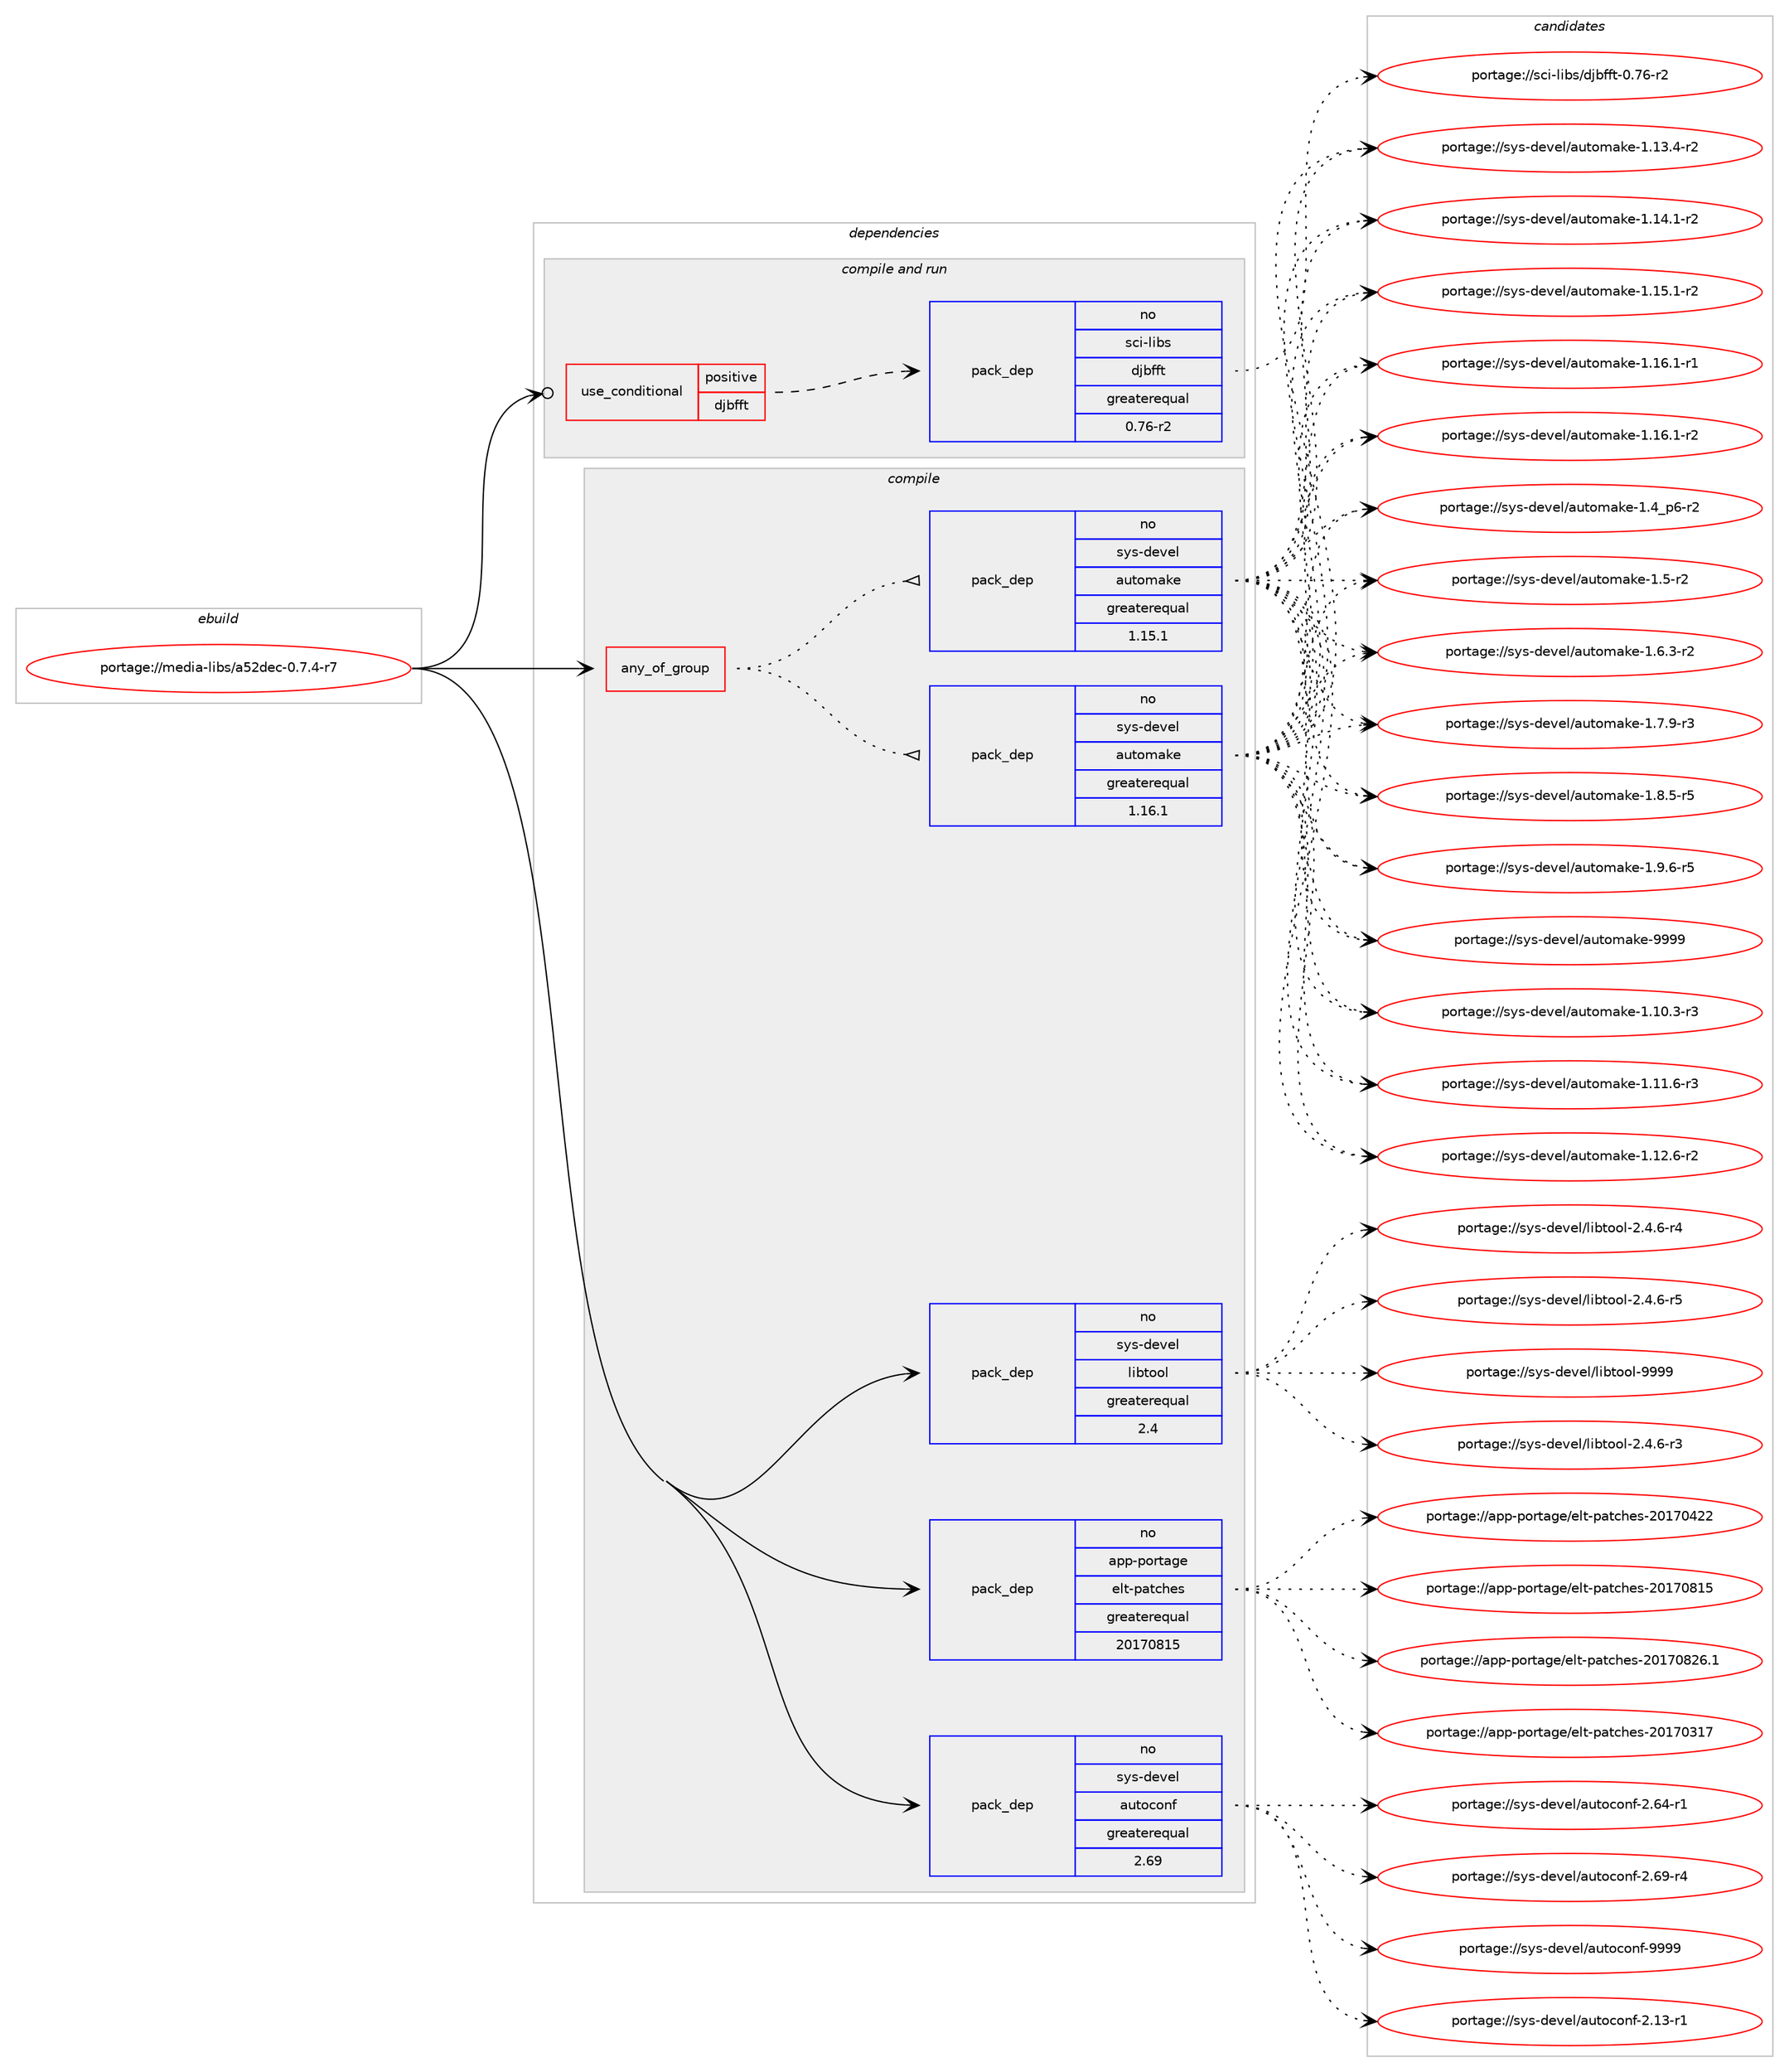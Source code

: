 digraph prolog {

# *************
# Graph options
# *************

newrank=true;
concentrate=true;
compound=true;
graph [rankdir=LR,fontname=Helvetica,fontsize=10,ranksep=1.5];#, ranksep=2.5, nodesep=0.2];
edge  [arrowhead=vee];
node  [fontname=Helvetica,fontsize=10];

# **********
# The ebuild
# **********

subgraph cluster_leftcol {
color=gray;
rank=same;
label=<<i>ebuild</i>>;
id [label="portage://media-libs/a52dec-0.7.4-r7", color=red, width=4, href="../media-libs/a52dec-0.7.4-r7.svg"];
}

# ****************
# The dependencies
# ****************

subgraph cluster_midcol {
color=gray;
label=<<i>dependencies</i>>;
subgraph cluster_compile {
fillcolor="#eeeeee";
style=filled;
label=<<i>compile</i>>;
subgraph any4994 {
dependency317097 [label=<<TABLE BORDER="0" CELLBORDER="1" CELLSPACING="0" CELLPADDING="4"><TR><TD CELLPADDING="10">any_of_group</TD></TR></TABLE>>, shape=none, color=red];subgraph pack232908 {
dependency317098 [label=<<TABLE BORDER="0" CELLBORDER="1" CELLSPACING="0" CELLPADDING="4" WIDTH="220"><TR><TD ROWSPAN="6" CELLPADDING="30">pack_dep</TD></TR><TR><TD WIDTH="110">no</TD></TR><TR><TD>sys-devel</TD></TR><TR><TD>automake</TD></TR><TR><TD>greaterequal</TD></TR><TR><TD>1.16.1</TD></TR></TABLE>>, shape=none, color=blue];
}
dependency317097:e -> dependency317098:w [weight=20,style="dotted",arrowhead="oinv"];
subgraph pack232909 {
dependency317099 [label=<<TABLE BORDER="0" CELLBORDER="1" CELLSPACING="0" CELLPADDING="4" WIDTH="220"><TR><TD ROWSPAN="6" CELLPADDING="30">pack_dep</TD></TR><TR><TD WIDTH="110">no</TD></TR><TR><TD>sys-devel</TD></TR><TR><TD>automake</TD></TR><TR><TD>greaterequal</TD></TR><TR><TD>1.15.1</TD></TR></TABLE>>, shape=none, color=blue];
}
dependency317097:e -> dependency317099:w [weight=20,style="dotted",arrowhead="oinv"];
}
id:e -> dependency317097:w [weight=20,style="solid",arrowhead="vee"];
subgraph pack232910 {
dependency317100 [label=<<TABLE BORDER="0" CELLBORDER="1" CELLSPACING="0" CELLPADDING="4" WIDTH="220"><TR><TD ROWSPAN="6" CELLPADDING="30">pack_dep</TD></TR><TR><TD WIDTH="110">no</TD></TR><TR><TD>app-portage</TD></TR><TR><TD>elt-patches</TD></TR><TR><TD>greaterequal</TD></TR><TR><TD>20170815</TD></TR></TABLE>>, shape=none, color=blue];
}
id:e -> dependency317100:w [weight=20,style="solid",arrowhead="vee"];
subgraph pack232911 {
dependency317101 [label=<<TABLE BORDER="0" CELLBORDER="1" CELLSPACING="0" CELLPADDING="4" WIDTH="220"><TR><TD ROWSPAN="6" CELLPADDING="30">pack_dep</TD></TR><TR><TD WIDTH="110">no</TD></TR><TR><TD>sys-devel</TD></TR><TR><TD>autoconf</TD></TR><TR><TD>greaterequal</TD></TR><TR><TD>2.69</TD></TR></TABLE>>, shape=none, color=blue];
}
id:e -> dependency317101:w [weight=20,style="solid",arrowhead="vee"];
subgraph pack232912 {
dependency317102 [label=<<TABLE BORDER="0" CELLBORDER="1" CELLSPACING="0" CELLPADDING="4" WIDTH="220"><TR><TD ROWSPAN="6" CELLPADDING="30">pack_dep</TD></TR><TR><TD WIDTH="110">no</TD></TR><TR><TD>sys-devel</TD></TR><TR><TD>libtool</TD></TR><TR><TD>greaterequal</TD></TR><TR><TD>2.4</TD></TR></TABLE>>, shape=none, color=blue];
}
id:e -> dependency317102:w [weight=20,style="solid",arrowhead="vee"];
}
subgraph cluster_compileandrun {
fillcolor="#eeeeee";
style=filled;
label=<<i>compile and run</i>>;
subgraph cond79079 {
dependency317103 [label=<<TABLE BORDER="0" CELLBORDER="1" CELLSPACING="0" CELLPADDING="4"><TR><TD ROWSPAN="3" CELLPADDING="10">use_conditional</TD></TR><TR><TD>positive</TD></TR><TR><TD>djbfft</TD></TR></TABLE>>, shape=none, color=red];
subgraph pack232913 {
dependency317104 [label=<<TABLE BORDER="0" CELLBORDER="1" CELLSPACING="0" CELLPADDING="4" WIDTH="220"><TR><TD ROWSPAN="6" CELLPADDING="30">pack_dep</TD></TR><TR><TD WIDTH="110">no</TD></TR><TR><TD>sci-libs</TD></TR><TR><TD>djbfft</TD></TR><TR><TD>greaterequal</TD></TR><TR><TD>0.76-r2</TD></TR></TABLE>>, shape=none, color=blue];
}
dependency317103:e -> dependency317104:w [weight=20,style="dashed",arrowhead="vee"];
}
id:e -> dependency317103:w [weight=20,style="solid",arrowhead="odotvee"];
}
subgraph cluster_run {
fillcolor="#eeeeee";
style=filled;
label=<<i>run</i>>;
}
}

# **************
# The candidates
# **************

subgraph cluster_choices {
rank=same;
color=gray;
label=<<i>candidates</i>>;

subgraph choice232908 {
color=black;
nodesep=1;
choiceportage11512111545100101118101108479711711611110997107101454946494846514511451 [label="portage://sys-devel/automake-1.10.3-r3", color=red, width=4,href="../sys-devel/automake-1.10.3-r3.svg"];
choiceportage11512111545100101118101108479711711611110997107101454946494946544511451 [label="portage://sys-devel/automake-1.11.6-r3", color=red, width=4,href="../sys-devel/automake-1.11.6-r3.svg"];
choiceportage11512111545100101118101108479711711611110997107101454946495046544511450 [label="portage://sys-devel/automake-1.12.6-r2", color=red, width=4,href="../sys-devel/automake-1.12.6-r2.svg"];
choiceportage11512111545100101118101108479711711611110997107101454946495146524511450 [label="portage://sys-devel/automake-1.13.4-r2", color=red, width=4,href="../sys-devel/automake-1.13.4-r2.svg"];
choiceportage11512111545100101118101108479711711611110997107101454946495246494511450 [label="portage://sys-devel/automake-1.14.1-r2", color=red, width=4,href="../sys-devel/automake-1.14.1-r2.svg"];
choiceportage11512111545100101118101108479711711611110997107101454946495346494511450 [label="portage://sys-devel/automake-1.15.1-r2", color=red, width=4,href="../sys-devel/automake-1.15.1-r2.svg"];
choiceportage11512111545100101118101108479711711611110997107101454946495446494511449 [label="portage://sys-devel/automake-1.16.1-r1", color=red, width=4,href="../sys-devel/automake-1.16.1-r1.svg"];
choiceportage11512111545100101118101108479711711611110997107101454946495446494511450 [label="portage://sys-devel/automake-1.16.1-r2", color=red, width=4,href="../sys-devel/automake-1.16.1-r2.svg"];
choiceportage115121115451001011181011084797117116111109971071014549465295112544511450 [label="portage://sys-devel/automake-1.4_p6-r2", color=red, width=4,href="../sys-devel/automake-1.4_p6-r2.svg"];
choiceportage11512111545100101118101108479711711611110997107101454946534511450 [label="portage://sys-devel/automake-1.5-r2", color=red, width=4,href="../sys-devel/automake-1.5-r2.svg"];
choiceportage115121115451001011181011084797117116111109971071014549465446514511450 [label="portage://sys-devel/automake-1.6.3-r2", color=red, width=4,href="../sys-devel/automake-1.6.3-r2.svg"];
choiceportage115121115451001011181011084797117116111109971071014549465546574511451 [label="portage://sys-devel/automake-1.7.9-r3", color=red, width=4,href="../sys-devel/automake-1.7.9-r3.svg"];
choiceportage115121115451001011181011084797117116111109971071014549465646534511453 [label="portage://sys-devel/automake-1.8.5-r5", color=red, width=4,href="../sys-devel/automake-1.8.5-r5.svg"];
choiceportage115121115451001011181011084797117116111109971071014549465746544511453 [label="portage://sys-devel/automake-1.9.6-r5", color=red, width=4,href="../sys-devel/automake-1.9.6-r5.svg"];
choiceportage115121115451001011181011084797117116111109971071014557575757 [label="portage://sys-devel/automake-9999", color=red, width=4,href="../sys-devel/automake-9999.svg"];
dependency317098:e -> choiceportage11512111545100101118101108479711711611110997107101454946494846514511451:w [style=dotted,weight="100"];
dependency317098:e -> choiceportage11512111545100101118101108479711711611110997107101454946494946544511451:w [style=dotted,weight="100"];
dependency317098:e -> choiceportage11512111545100101118101108479711711611110997107101454946495046544511450:w [style=dotted,weight="100"];
dependency317098:e -> choiceportage11512111545100101118101108479711711611110997107101454946495146524511450:w [style=dotted,weight="100"];
dependency317098:e -> choiceportage11512111545100101118101108479711711611110997107101454946495246494511450:w [style=dotted,weight="100"];
dependency317098:e -> choiceportage11512111545100101118101108479711711611110997107101454946495346494511450:w [style=dotted,weight="100"];
dependency317098:e -> choiceportage11512111545100101118101108479711711611110997107101454946495446494511449:w [style=dotted,weight="100"];
dependency317098:e -> choiceportage11512111545100101118101108479711711611110997107101454946495446494511450:w [style=dotted,weight="100"];
dependency317098:e -> choiceportage115121115451001011181011084797117116111109971071014549465295112544511450:w [style=dotted,weight="100"];
dependency317098:e -> choiceportage11512111545100101118101108479711711611110997107101454946534511450:w [style=dotted,weight="100"];
dependency317098:e -> choiceportage115121115451001011181011084797117116111109971071014549465446514511450:w [style=dotted,weight="100"];
dependency317098:e -> choiceportage115121115451001011181011084797117116111109971071014549465546574511451:w [style=dotted,weight="100"];
dependency317098:e -> choiceportage115121115451001011181011084797117116111109971071014549465646534511453:w [style=dotted,weight="100"];
dependency317098:e -> choiceportage115121115451001011181011084797117116111109971071014549465746544511453:w [style=dotted,weight="100"];
dependency317098:e -> choiceportage115121115451001011181011084797117116111109971071014557575757:w [style=dotted,weight="100"];
}
subgraph choice232909 {
color=black;
nodesep=1;
choiceportage11512111545100101118101108479711711611110997107101454946494846514511451 [label="portage://sys-devel/automake-1.10.3-r3", color=red, width=4,href="../sys-devel/automake-1.10.3-r3.svg"];
choiceportage11512111545100101118101108479711711611110997107101454946494946544511451 [label="portage://sys-devel/automake-1.11.6-r3", color=red, width=4,href="../sys-devel/automake-1.11.6-r3.svg"];
choiceportage11512111545100101118101108479711711611110997107101454946495046544511450 [label="portage://sys-devel/automake-1.12.6-r2", color=red, width=4,href="../sys-devel/automake-1.12.6-r2.svg"];
choiceportage11512111545100101118101108479711711611110997107101454946495146524511450 [label="portage://sys-devel/automake-1.13.4-r2", color=red, width=4,href="../sys-devel/automake-1.13.4-r2.svg"];
choiceportage11512111545100101118101108479711711611110997107101454946495246494511450 [label="portage://sys-devel/automake-1.14.1-r2", color=red, width=4,href="../sys-devel/automake-1.14.1-r2.svg"];
choiceportage11512111545100101118101108479711711611110997107101454946495346494511450 [label="portage://sys-devel/automake-1.15.1-r2", color=red, width=4,href="../sys-devel/automake-1.15.1-r2.svg"];
choiceportage11512111545100101118101108479711711611110997107101454946495446494511449 [label="portage://sys-devel/automake-1.16.1-r1", color=red, width=4,href="../sys-devel/automake-1.16.1-r1.svg"];
choiceportage11512111545100101118101108479711711611110997107101454946495446494511450 [label="portage://sys-devel/automake-1.16.1-r2", color=red, width=4,href="../sys-devel/automake-1.16.1-r2.svg"];
choiceportage115121115451001011181011084797117116111109971071014549465295112544511450 [label="portage://sys-devel/automake-1.4_p6-r2", color=red, width=4,href="../sys-devel/automake-1.4_p6-r2.svg"];
choiceportage11512111545100101118101108479711711611110997107101454946534511450 [label="portage://sys-devel/automake-1.5-r2", color=red, width=4,href="../sys-devel/automake-1.5-r2.svg"];
choiceportage115121115451001011181011084797117116111109971071014549465446514511450 [label="portage://sys-devel/automake-1.6.3-r2", color=red, width=4,href="../sys-devel/automake-1.6.3-r2.svg"];
choiceportage115121115451001011181011084797117116111109971071014549465546574511451 [label="portage://sys-devel/automake-1.7.9-r3", color=red, width=4,href="../sys-devel/automake-1.7.9-r3.svg"];
choiceportage115121115451001011181011084797117116111109971071014549465646534511453 [label="portage://sys-devel/automake-1.8.5-r5", color=red, width=4,href="../sys-devel/automake-1.8.5-r5.svg"];
choiceportage115121115451001011181011084797117116111109971071014549465746544511453 [label="portage://sys-devel/automake-1.9.6-r5", color=red, width=4,href="../sys-devel/automake-1.9.6-r5.svg"];
choiceportage115121115451001011181011084797117116111109971071014557575757 [label="portage://sys-devel/automake-9999", color=red, width=4,href="../sys-devel/automake-9999.svg"];
dependency317099:e -> choiceportage11512111545100101118101108479711711611110997107101454946494846514511451:w [style=dotted,weight="100"];
dependency317099:e -> choiceportage11512111545100101118101108479711711611110997107101454946494946544511451:w [style=dotted,weight="100"];
dependency317099:e -> choiceportage11512111545100101118101108479711711611110997107101454946495046544511450:w [style=dotted,weight="100"];
dependency317099:e -> choiceportage11512111545100101118101108479711711611110997107101454946495146524511450:w [style=dotted,weight="100"];
dependency317099:e -> choiceportage11512111545100101118101108479711711611110997107101454946495246494511450:w [style=dotted,weight="100"];
dependency317099:e -> choiceportage11512111545100101118101108479711711611110997107101454946495346494511450:w [style=dotted,weight="100"];
dependency317099:e -> choiceportage11512111545100101118101108479711711611110997107101454946495446494511449:w [style=dotted,weight="100"];
dependency317099:e -> choiceportage11512111545100101118101108479711711611110997107101454946495446494511450:w [style=dotted,weight="100"];
dependency317099:e -> choiceportage115121115451001011181011084797117116111109971071014549465295112544511450:w [style=dotted,weight="100"];
dependency317099:e -> choiceportage11512111545100101118101108479711711611110997107101454946534511450:w [style=dotted,weight="100"];
dependency317099:e -> choiceportage115121115451001011181011084797117116111109971071014549465446514511450:w [style=dotted,weight="100"];
dependency317099:e -> choiceportage115121115451001011181011084797117116111109971071014549465546574511451:w [style=dotted,weight="100"];
dependency317099:e -> choiceportage115121115451001011181011084797117116111109971071014549465646534511453:w [style=dotted,weight="100"];
dependency317099:e -> choiceportage115121115451001011181011084797117116111109971071014549465746544511453:w [style=dotted,weight="100"];
dependency317099:e -> choiceportage115121115451001011181011084797117116111109971071014557575757:w [style=dotted,weight="100"];
}
subgraph choice232910 {
color=black;
nodesep=1;
choiceportage97112112451121111141169710310147101108116451129711699104101115455048495548514955 [label="portage://app-portage/elt-patches-20170317", color=red, width=4,href="../app-portage/elt-patches-20170317.svg"];
choiceportage97112112451121111141169710310147101108116451129711699104101115455048495548525050 [label="portage://app-portage/elt-patches-20170422", color=red, width=4,href="../app-portage/elt-patches-20170422.svg"];
choiceportage97112112451121111141169710310147101108116451129711699104101115455048495548564953 [label="portage://app-portage/elt-patches-20170815", color=red, width=4,href="../app-portage/elt-patches-20170815.svg"];
choiceportage971121124511211111411697103101471011081164511297116991041011154550484955485650544649 [label="portage://app-portage/elt-patches-20170826.1", color=red, width=4,href="../app-portage/elt-patches-20170826.1.svg"];
dependency317100:e -> choiceportage97112112451121111141169710310147101108116451129711699104101115455048495548514955:w [style=dotted,weight="100"];
dependency317100:e -> choiceportage97112112451121111141169710310147101108116451129711699104101115455048495548525050:w [style=dotted,weight="100"];
dependency317100:e -> choiceportage97112112451121111141169710310147101108116451129711699104101115455048495548564953:w [style=dotted,weight="100"];
dependency317100:e -> choiceportage971121124511211111411697103101471011081164511297116991041011154550484955485650544649:w [style=dotted,weight="100"];
}
subgraph choice232911 {
color=black;
nodesep=1;
choiceportage1151211154510010111810110847971171161119911111010245504649514511449 [label="portage://sys-devel/autoconf-2.13-r1", color=red, width=4,href="../sys-devel/autoconf-2.13-r1.svg"];
choiceportage1151211154510010111810110847971171161119911111010245504654524511449 [label="portage://sys-devel/autoconf-2.64-r1", color=red, width=4,href="../sys-devel/autoconf-2.64-r1.svg"];
choiceportage1151211154510010111810110847971171161119911111010245504654574511452 [label="portage://sys-devel/autoconf-2.69-r4", color=red, width=4,href="../sys-devel/autoconf-2.69-r4.svg"];
choiceportage115121115451001011181011084797117116111991111101024557575757 [label="portage://sys-devel/autoconf-9999", color=red, width=4,href="../sys-devel/autoconf-9999.svg"];
dependency317101:e -> choiceportage1151211154510010111810110847971171161119911111010245504649514511449:w [style=dotted,weight="100"];
dependency317101:e -> choiceportage1151211154510010111810110847971171161119911111010245504654524511449:w [style=dotted,weight="100"];
dependency317101:e -> choiceportage1151211154510010111810110847971171161119911111010245504654574511452:w [style=dotted,weight="100"];
dependency317101:e -> choiceportage115121115451001011181011084797117116111991111101024557575757:w [style=dotted,weight="100"];
}
subgraph choice232912 {
color=black;
nodesep=1;
choiceportage1151211154510010111810110847108105981161111111084550465246544511451 [label="portage://sys-devel/libtool-2.4.6-r3", color=red, width=4,href="../sys-devel/libtool-2.4.6-r3.svg"];
choiceportage1151211154510010111810110847108105981161111111084550465246544511452 [label="portage://sys-devel/libtool-2.4.6-r4", color=red, width=4,href="../sys-devel/libtool-2.4.6-r4.svg"];
choiceportage1151211154510010111810110847108105981161111111084550465246544511453 [label="portage://sys-devel/libtool-2.4.6-r5", color=red, width=4,href="../sys-devel/libtool-2.4.6-r5.svg"];
choiceportage1151211154510010111810110847108105981161111111084557575757 [label="portage://sys-devel/libtool-9999", color=red, width=4,href="../sys-devel/libtool-9999.svg"];
dependency317102:e -> choiceportage1151211154510010111810110847108105981161111111084550465246544511451:w [style=dotted,weight="100"];
dependency317102:e -> choiceportage1151211154510010111810110847108105981161111111084550465246544511452:w [style=dotted,weight="100"];
dependency317102:e -> choiceportage1151211154510010111810110847108105981161111111084550465246544511453:w [style=dotted,weight="100"];
dependency317102:e -> choiceportage1151211154510010111810110847108105981161111111084557575757:w [style=dotted,weight="100"];
}
subgraph choice232913 {
color=black;
nodesep=1;
choiceportage115991054510810598115471001069810210211645484655544511450 [label="portage://sci-libs/djbfft-0.76-r2", color=red, width=4,href="../sci-libs/djbfft-0.76-r2.svg"];
dependency317104:e -> choiceportage115991054510810598115471001069810210211645484655544511450:w [style=dotted,weight="100"];
}
}

}
